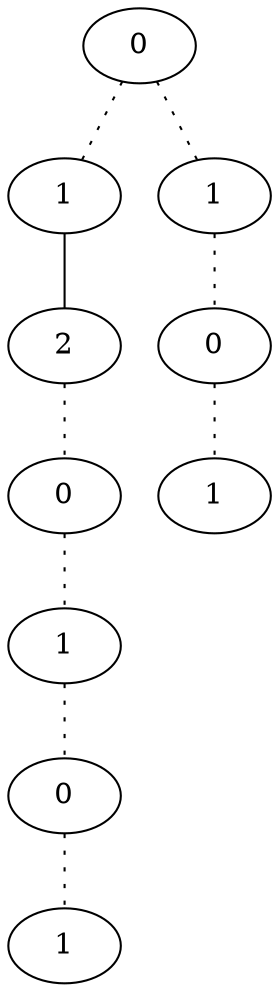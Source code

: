 graph {
a0[label=0];
a1[label=1];
a2[label=2];
a3[label=0];
a4[label=1];
a5[label=0];
a6[label=1];
a7[label=1];
a8[label=0];
a9[label=1];
a0 -- a1 [style=dotted];
a0 -- a7 [style=dotted];
a1 -- a2;
a2 -- a3 [style=dotted];
a3 -- a4 [style=dotted];
a4 -- a5 [style=dotted];
a5 -- a6 [style=dotted];
a7 -- a8 [style=dotted];
a8 -- a9 [style=dotted];
}
